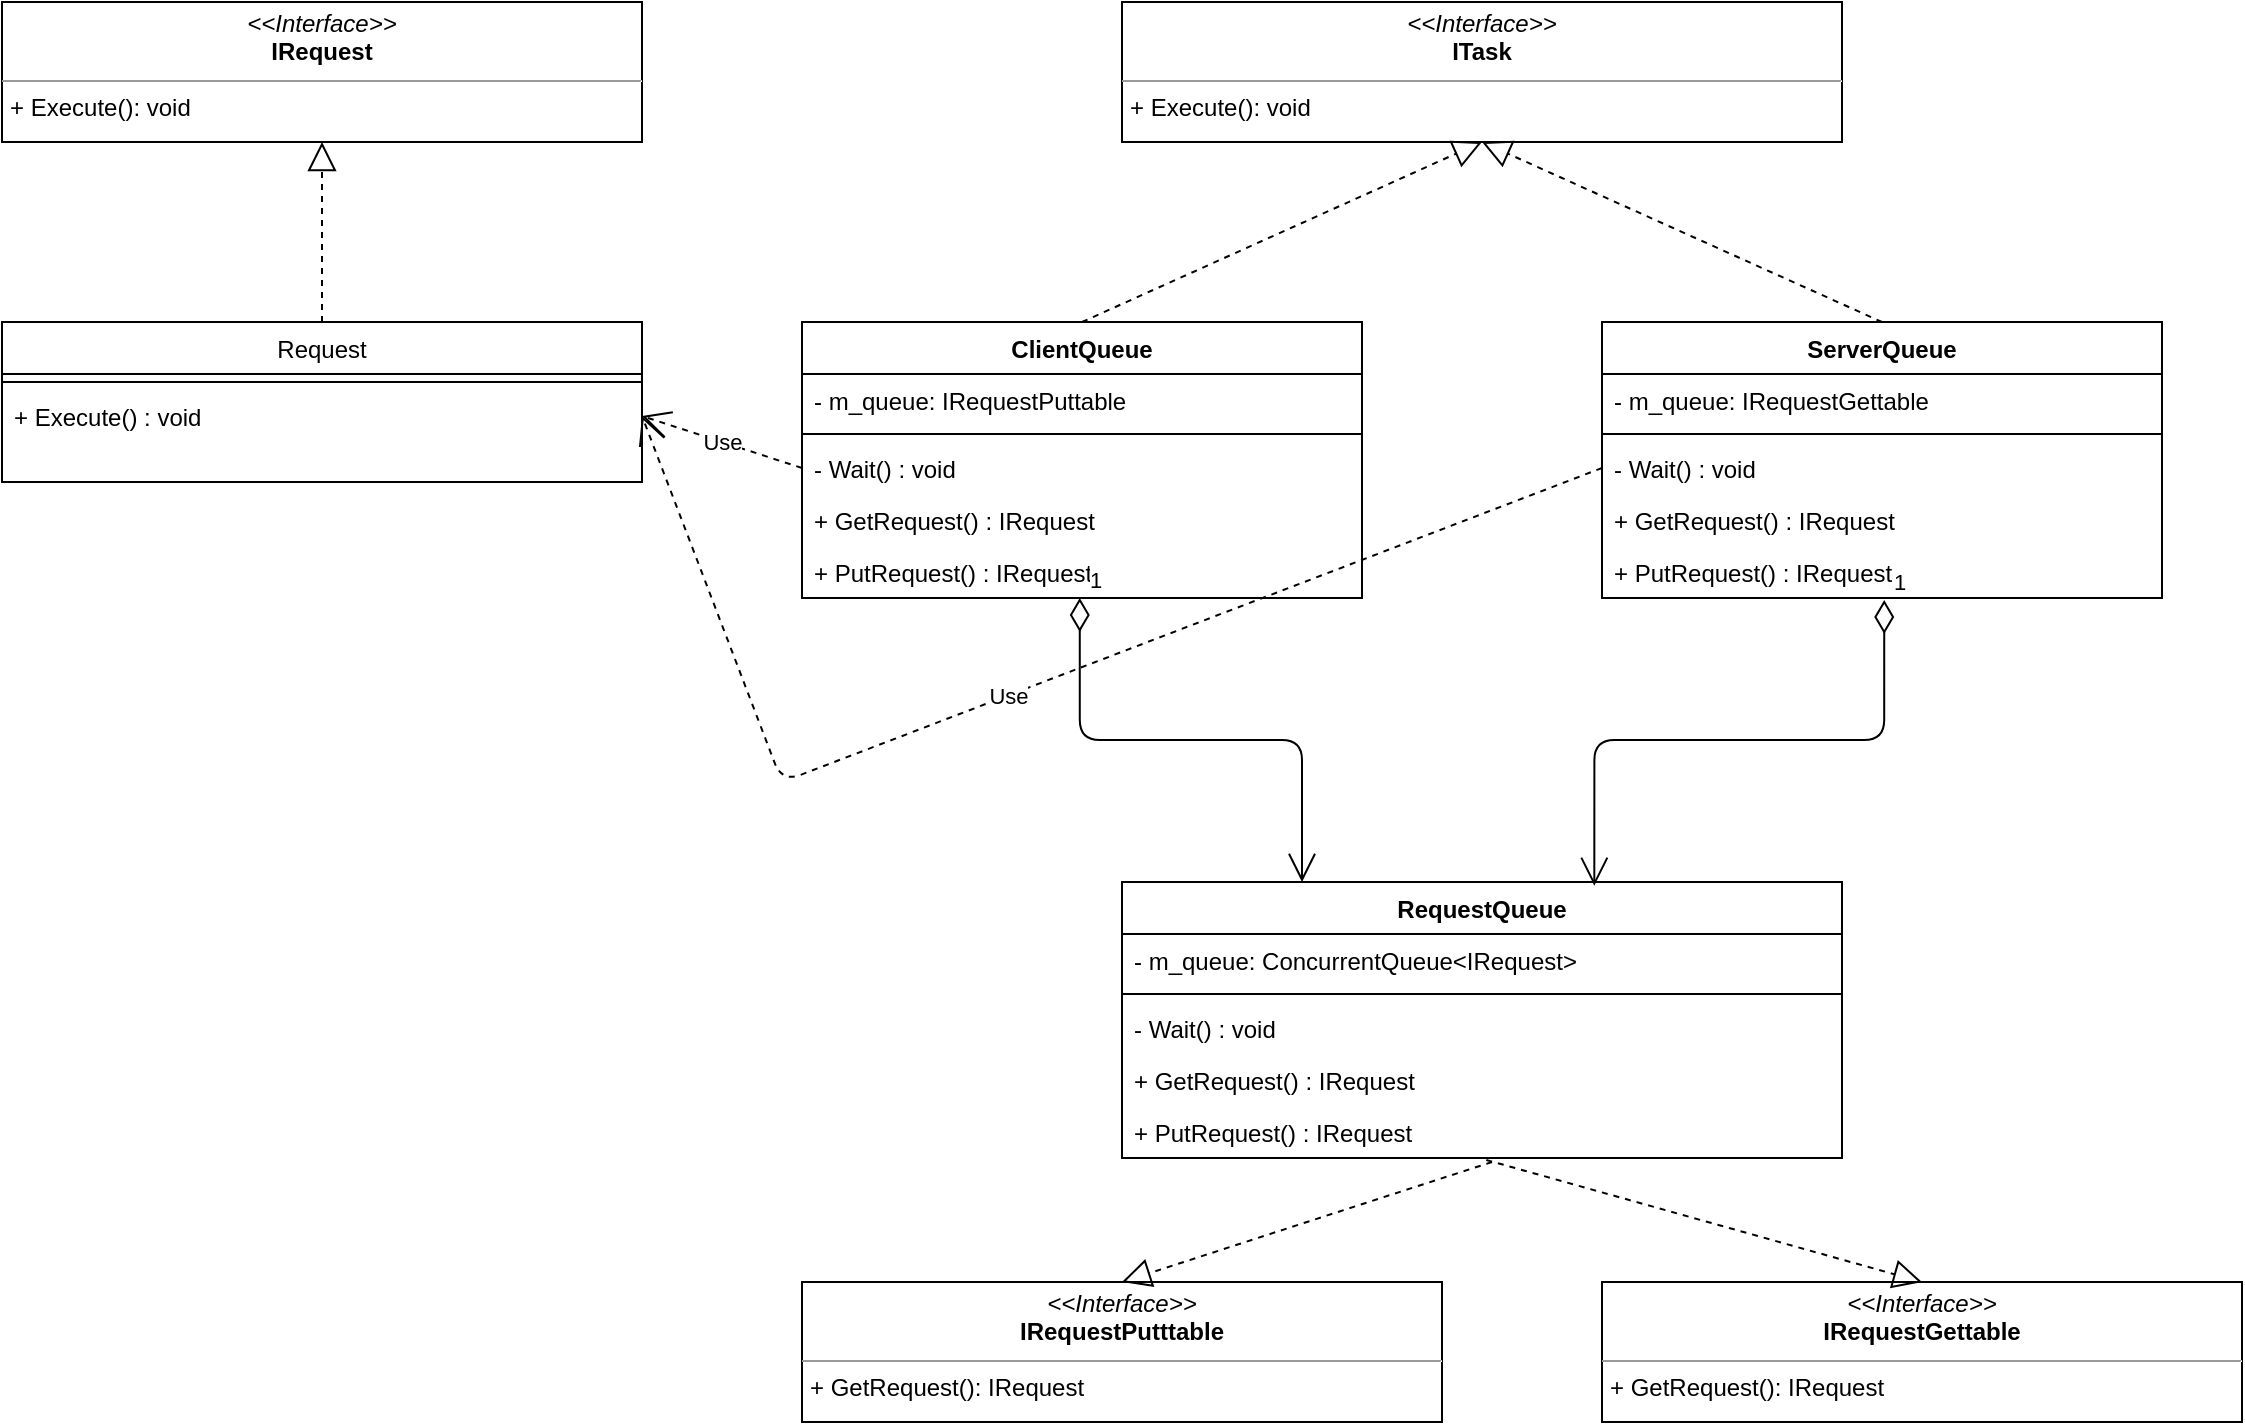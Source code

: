 <mxfile version="14.9.6" type="device" pages="2"><diagram id="F5uM_3JvCzoUTm-e6dHS" name="Page-1"><mxGraphModel dx="1244" dy="1980" grid="1" gridSize="10" guides="1" tooltips="1" connect="1" arrows="1" fold="1" page="1" pageScale="1" pageWidth="827" pageHeight="1169" math="0" shadow="0"><root><mxCell id="0"/><mxCell id="1" parent="0"/><mxCell id="C_7Wfuafy7NsutQAKt4g-20" value="&lt;p style=&quot;margin: 0px ; margin-top: 4px ; text-align: center&quot;&gt;&lt;i&gt;&amp;lt;&amp;lt;Interface&amp;gt;&amp;gt;&lt;/i&gt;&lt;br&gt;&lt;b&gt;IRequestGettable&lt;/b&gt;&lt;/p&gt;&lt;hr size=&quot;1&quot;&gt;&lt;p style=&quot;margin: 0px ; margin-left: 4px&quot;&gt;&lt;/p&gt;&lt;p style=&quot;margin: 0px ; margin-left: 4px&quot;&gt;+ GetRequest(): IRequest&lt;br&gt;&lt;/p&gt;" style="verticalAlign=top;align=left;overflow=fill;fontSize=12;fontFamily=Helvetica;html=1;" vertex="1" parent="1"><mxGeometry x="840" y="120" width="320" height="70" as="geometry"/></mxCell><mxCell id="C_7Wfuafy7NsutQAKt4g-21" value="&lt;p style=&quot;margin: 0px ; margin-top: 4px ; text-align: center&quot;&gt;&lt;i&gt;&amp;lt;&amp;lt;Interface&amp;gt;&amp;gt;&lt;/i&gt;&lt;br&gt;&lt;b&gt;IRequestPutttable&lt;/b&gt;&lt;/p&gt;&lt;hr size=&quot;1&quot;&gt;&lt;p style=&quot;margin: 0px ; margin-left: 4px&quot;&gt;&lt;/p&gt;&lt;p style=&quot;margin: 0px ; margin-left: 4px&quot;&gt;+ GetRequest(): IRequest&lt;br&gt;&lt;/p&gt;" style="verticalAlign=top;align=left;overflow=fill;fontSize=12;fontFamily=Helvetica;html=1;" vertex="1" parent="1"><mxGeometry x="440" y="120" width="320" height="70" as="geometry"/></mxCell><mxCell id="C_7Wfuafy7NsutQAKt4g-25" value="&lt;p style=&quot;margin: 0px ; margin-top: 4px ; text-align: center&quot;&gt;&lt;i&gt;&amp;lt;&amp;lt;Interface&amp;gt;&amp;gt;&lt;/i&gt;&lt;br&gt;&lt;b&gt;IRequest&lt;/b&gt;&lt;/p&gt;&lt;hr size=&quot;1&quot;&gt;&lt;p style=&quot;margin: 0px ; margin-left: 4px&quot;&gt;&lt;/p&gt;&lt;p style=&quot;margin: 0px ; margin-left: 4px&quot;&gt;+ Execute(): void&lt;br&gt;&lt;/p&gt;" style="verticalAlign=top;align=left;overflow=fill;fontSize=12;fontFamily=Helvetica;html=1;" vertex="1" parent="1"><mxGeometry x="40" y="-520" width="320" height="70" as="geometry"/></mxCell><mxCell id="C_7Wfuafy7NsutQAKt4g-26" value="Request" style="swimlane;fontStyle=0;align=center;verticalAlign=top;childLayout=stackLayout;horizontal=1;startSize=26;horizontalStack=0;resizeParent=1;resizeLast=0;collapsible=1;marginBottom=0;rounded=0;shadow=0;strokeWidth=1;" vertex="1" parent="1"><mxGeometry x="40" y="-360" width="320" height="80" as="geometry"><mxRectangle x="130" y="380" width="160" height="26" as="alternateBounds"/></mxGeometry></mxCell><mxCell id="C_7Wfuafy7NsutQAKt4g-27" value="" style="line;html=1;strokeWidth=1;align=left;verticalAlign=middle;spacingTop=-1;spacingLeft=3;spacingRight=3;rotatable=0;labelPosition=right;points=[];portConstraint=eastwest;" vertex="1" parent="C_7Wfuafy7NsutQAKt4g-26"><mxGeometry y="26" width="320" height="8" as="geometry"/></mxCell><mxCell id="C_7Wfuafy7NsutQAKt4g-29" value="+ Execute() : void" style="text;align=left;verticalAlign=top;spacingLeft=4;spacingRight=4;overflow=hidden;rotatable=0;points=[[0,0.5],[1,0.5]];portConstraint=eastwest;fontStyle=0" vertex="1" parent="C_7Wfuafy7NsutQAKt4g-26"><mxGeometry y="34" width="320" height="26" as="geometry"/></mxCell><mxCell id="C_7Wfuafy7NsutQAKt4g-32" value="RequestQueue" style="swimlane;fontStyle=1;align=center;verticalAlign=top;childLayout=stackLayout;horizontal=1;startSize=26;horizontalStack=0;resizeParent=1;resizeParentMax=0;resizeLast=0;collapsible=1;marginBottom=0;" vertex="1" parent="1"><mxGeometry x="600" y="-80" width="360" height="138" as="geometry"/></mxCell><mxCell id="C_7Wfuafy7NsutQAKt4g-33" value="- m_queue: ConcurrentQueue&lt;IRequest&gt;" style="text;strokeColor=none;fillColor=none;align=left;verticalAlign=top;spacingLeft=4;spacingRight=4;overflow=hidden;rotatable=0;points=[[0,0.5],[1,0.5]];portConstraint=eastwest;" vertex="1" parent="C_7Wfuafy7NsutQAKt4g-32"><mxGeometry y="26" width="360" height="26" as="geometry"/></mxCell><mxCell id="C_7Wfuafy7NsutQAKt4g-34" value="" style="line;strokeWidth=1;fillColor=none;align=left;verticalAlign=middle;spacingTop=-1;spacingLeft=3;spacingRight=3;rotatable=0;labelPosition=right;points=[];portConstraint=eastwest;" vertex="1" parent="C_7Wfuafy7NsutQAKt4g-32"><mxGeometry y="52" width="360" height="8" as="geometry"/></mxCell><mxCell id="C_7Wfuafy7NsutQAKt4g-37" value="- Wait() : void" style="text;strokeColor=none;fillColor=none;align=left;verticalAlign=top;spacingLeft=4;spacingRight=4;overflow=hidden;rotatable=0;points=[[0,0.5],[1,0.5]];portConstraint=eastwest;" vertex="1" parent="C_7Wfuafy7NsutQAKt4g-32"><mxGeometry y="60" width="360" height="26" as="geometry"/></mxCell><mxCell id="C_7Wfuafy7NsutQAKt4g-35" value="+ GetRequest() : IRequest" style="text;strokeColor=none;fillColor=none;align=left;verticalAlign=top;spacingLeft=4;spacingRight=4;overflow=hidden;rotatable=0;points=[[0,0.5],[1,0.5]];portConstraint=eastwest;" vertex="1" parent="C_7Wfuafy7NsutQAKt4g-32"><mxGeometry y="86" width="360" height="26" as="geometry"/></mxCell><mxCell id="C_7Wfuafy7NsutQAKt4g-36" value="+ PutRequest() : IRequest" style="text;strokeColor=none;fillColor=none;align=left;verticalAlign=top;spacingLeft=4;spacingRight=4;overflow=hidden;rotatable=0;points=[[0,0.5],[1,0.5]];portConstraint=eastwest;" vertex="1" parent="C_7Wfuafy7NsutQAKt4g-32"><mxGeometry y="112" width="360" height="26" as="geometry"/></mxCell><mxCell id="C_7Wfuafy7NsutQAKt4g-39" value="&lt;p style=&quot;margin: 0px ; margin-top: 4px ; text-align: center&quot;&gt;&lt;i&gt;&amp;lt;&amp;lt;Interface&amp;gt;&amp;gt;&lt;/i&gt;&lt;br&gt;&lt;b&gt;ITask&lt;/b&gt;&lt;/p&gt;&lt;hr size=&quot;1&quot;&gt;&lt;p style=&quot;margin: 0px ; margin-left: 4px&quot;&gt;&lt;/p&gt;&lt;p style=&quot;margin: 0px ; margin-left: 4px&quot;&gt;+ Execute(): void&lt;br&gt;&lt;/p&gt;" style="verticalAlign=top;align=left;overflow=fill;fontSize=12;fontFamily=Helvetica;html=1;" vertex="1" parent="1"><mxGeometry x="600" y="-520" width="360" height="70" as="geometry"/></mxCell><mxCell id="C_7Wfuafy7NsutQAKt4g-40" value="ClientQueue" style="swimlane;fontStyle=1;align=center;verticalAlign=top;childLayout=stackLayout;horizontal=1;startSize=26;horizontalStack=0;resizeParent=1;resizeParentMax=0;resizeLast=0;collapsible=1;marginBottom=0;" vertex="1" parent="1"><mxGeometry x="440" y="-360" width="280" height="138" as="geometry"/></mxCell><mxCell id="C_7Wfuafy7NsutQAKt4g-41" value="- m_queue: IRequestPuttable" style="text;strokeColor=none;fillColor=none;align=left;verticalAlign=top;spacingLeft=4;spacingRight=4;overflow=hidden;rotatable=0;points=[[0,0.5],[1,0.5]];portConstraint=eastwest;" vertex="1" parent="C_7Wfuafy7NsutQAKt4g-40"><mxGeometry y="26" width="280" height="26" as="geometry"/></mxCell><mxCell id="C_7Wfuafy7NsutQAKt4g-42" value="" style="line;strokeWidth=1;fillColor=none;align=left;verticalAlign=middle;spacingTop=-1;spacingLeft=3;spacingRight=3;rotatable=0;labelPosition=right;points=[];portConstraint=eastwest;" vertex="1" parent="C_7Wfuafy7NsutQAKt4g-40"><mxGeometry y="52" width="280" height="8" as="geometry"/></mxCell><mxCell id="C_7Wfuafy7NsutQAKt4g-43" value="- Wait() : void" style="text;strokeColor=none;fillColor=none;align=left;verticalAlign=top;spacingLeft=4;spacingRight=4;overflow=hidden;rotatable=0;points=[[0,0.5],[1,0.5]];portConstraint=eastwest;" vertex="1" parent="C_7Wfuafy7NsutQAKt4g-40"><mxGeometry y="60" width="280" height="26" as="geometry"/></mxCell><mxCell id="C_7Wfuafy7NsutQAKt4g-44" value="+ GetRequest() : IRequest" style="text;strokeColor=none;fillColor=none;align=left;verticalAlign=top;spacingLeft=4;spacingRight=4;overflow=hidden;rotatable=0;points=[[0,0.5],[1,0.5]];portConstraint=eastwest;" vertex="1" parent="C_7Wfuafy7NsutQAKt4g-40"><mxGeometry y="86" width="280" height="26" as="geometry"/></mxCell><mxCell id="C_7Wfuafy7NsutQAKt4g-45" value="+ PutRequest() : IRequest" style="text;strokeColor=none;fillColor=none;align=left;verticalAlign=top;spacingLeft=4;spacingRight=4;overflow=hidden;rotatable=0;points=[[0,0.5],[1,0.5]];portConstraint=eastwest;" vertex="1" parent="C_7Wfuafy7NsutQAKt4g-40"><mxGeometry y="112" width="280" height="26" as="geometry"/></mxCell><mxCell id="C_7Wfuafy7NsutQAKt4g-46" value="ServerQueue" style="swimlane;fontStyle=1;align=center;verticalAlign=top;childLayout=stackLayout;horizontal=1;startSize=26;horizontalStack=0;resizeParent=1;resizeParentMax=0;resizeLast=0;collapsible=1;marginBottom=0;" vertex="1" parent="1"><mxGeometry x="840" y="-360" width="280" height="138" as="geometry"/></mxCell><mxCell id="C_7Wfuafy7NsutQAKt4g-47" value="- m_queue: IRequestGettable" style="text;strokeColor=none;fillColor=none;align=left;verticalAlign=top;spacingLeft=4;spacingRight=4;overflow=hidden;rotatable=0;points=[[0,0.5],[1,0.5]];portConstraint=eastwest;" vertex="1" parent="C_7Wfuafy7NsutQAKt4g-46"><mxGeometry y="26" width="280" height="26" as="geometry"/></mxCell><mxCell id="C_7Wfuafy7NsutQAKt4g-48" value="" style="line;strokeWidth=1;fillColor=none;align=left;verticalAlign=middle;spacingTop=-1;spacingLeft=3;spacingRight=3;rotatable=0;labelPosition=right;points=[];portConstraint=eastwest;" vertex="1" parent="C_7Wfuafy7NsutQAKt4g-46"><mxGeometry y="52" width="280" height="8" as="geometry"/></mxCell><mxCell id="C_7Wfuafy7NsutQAKt4g-49" value="- Wait() : void" style="text;strokeColor=none;fillColor=none;align=left;verticalAlign=top;spacingLeft=4;spacingRight=4;overflow=hidden;rotatable=0;points=[[0,0.5],[1,0.5]];portConstraint=eastwest;" vertex="1" parent="C_7Wfuafy7NsutQAKt4g-46"><mxGeometry y="60" width="280" height="26" as="geometry"/></mxCell><mxCell id="C_7Wfuafy7NsutQAKt4g-50" value="+ GetRequest() : IRequest" style="text;strokeColor=none;fillColor=none;align=left;verticalAlign=top;spacingLeft=4;spacingRight=4;overflow=hidden;rotatable=0;points=[[0,0.5],[1,0.5]];portConstraint=eastwest;" vertex="1" parent="C_7Wfuafy7NsutQAKt4g-46"><mxGeometry y="86" width="280" height="26" as="geometry"/></mxCell><mxCell id="C_7Wfuafy7NsutQAKt4g-51" value="+ PutRequest() : IRequest" style="text;strokeColor=none;fillColor=none;align=left;verticalAlign=top;spacingLeft=4;spacingRight=4;overflow=hidden;rotatable=0;points=[[0,0.5],[1,0.5]];portConstraint=eastwest;" vertex="1" parent="C_7Wfuafy7NsutQAKt4g-46"><mxGeometry y="112" width="280" height="26" as="geometry"/></mxCell><mxCell id="C_7Wfuafy7NsutQAKt4g-54" value="" style="endArrow=block;dashed=1;endFill=0;endSize=12;html=1;exitX=0.5;exitY=0;exitDx=0;exitDy=0;entryX=0.5;entryY=1;entryDx=0;entryDy=0;" edge="1" parent="1" source="C_7Wfuafy7NsutQAKt4g-40" target="C_7Wfuafy7NsutQAKt4g-39"><mxGeometry width="160" relative="1" as="geometry"><mxPoint x="580" y="-410" as="sourcePoint"/><mxPoint x="740" y="-410" as="targetPoint"/></mxGeometry></mxCell><mxCell id="C_7Wfuafy7NsutQAKt4g-55" value="" style="endArrow=block;dashed=1;endFill=0;endSize=12;html=1;exitX=0.5;exitY=0;exitDx=0;exitDy=0;entryX=0.5;entryY=1;entryDx=0;entryDy=0;" edge="1" parent="1" source="C_7Wfuafy7NsutQAKt4g-46" target="C_7Wfuafy7NsutQAKt4g-39"><mxGeometry width="160" relative="1" as="geometry"><mxPoint x="940" y="-380" as="sourcePoint"/><mxPoint x="1128.84" y="-470" as="targetPoint"/></mxGeometry></mxCell><mxCell id="C_7Wfuafy7NsutQAKt4g-56" value="" style="endArrow=block;dashed=1;endFill=0;endSize=12;html=1;exitX=0.506;exitY=1.038;exitDx=0;exitDy=0;entryX=0.5;entryY=0;entryDx=0;entryDy=0;exitPerimeter=0;" edge="1" parent="1" source="C_7Wfuafy7NsutQAKt4g-36" target="C_7Wfuafy7NsutQAKt4g-20"><mxGeometry width="160" relative="1" as="geometry"><mxPoint x="370" y="10" as="sourcePoint"/><mxPoint x="570" y="-80" as="targetPoint"/></mxGeometry></mxCell><mxCell id="C_7Wfuafy7NsutQAKt4g-57" value="" style="endArrow=block;dashed=1;endFill=0;endSize=12;html=1;exitX=0.514;exitY=1.077;exitDx=0;exitDy=0;entryX=0.5;entryY=0;entryDx=0;entryDy=0;exitPerimeter=0;" edge="1" parent="1" source="C_7Wfuafy7NsutQAKt4g-36" target="C_7Wfuafy7NsutQAKt4g-21"><mxGeometry width="160" relative="1" as="geometry"><mxPoint x="1120" y="39.998" as="sourcePoint"/><mxPoint x="937.84" y="101.01" as="targetPoint"/></mxGeometry></mxCell><mxCell id="C_7Wfuafy7NsutQAKt4g-58" value="" style="endArrow=block;dashed=1;endFill=0;endSize=12;html=1;exitX=0.5;exitY=0;exitDx=0;exitDy=0;entryX=0.5;entryY=1;entryDx=0;entryDy=0;" edge="1" parent="1" source="C_7Wfuafy7NsutQAKt4g-26" target="C_7Wfuafy7NsutQAKt4g-25"><mxGeometry width="160" relative="1" as="geometry"><mxPoint x="532.16" y="-450.002" as="sourcePoint"/><mxPoint x="350" y="-388.99" as="targetPoint"/></mxGeometry></mxCell><mxCell id="C_7Wfuafy7NsutQAKt4g-59" value="1" style="endArrow=open;html=1;endSize=12;startArrow=diamondThin;startSize=14;startFill=0;edgeStyle=orthogonalEdgeStyle;align=left;verticalAlign=bottom;exitX=0.496;exitY=1;exitDx=0;exitDy=0;exitPerimeter=0;entryX=0.25;entryY=0;entryDx=0;entryDy=0;" edge="1" parent="1" source="C_7Wfuafy7NsutQAKt4g-45" target="C_7Wfuafy7NsutQAKt4g-32"><mxGeometry x="-1" y="3" relative="1" as="geometry"><mxPoint x="600" y="-150" as="sourcePoint"/><mxPoint x="760" y="-150" as="targetPoint"/></mxGeometry></mxCell><mxCell id="C_7Wfuafy7NsutQAKt4g-60" value="1" style="endArrow=open;html=1;endSize=12;startArrow=diamondThin;startSize=14;startFill=0;edgeStyle=orthogonalEdgeStyle;align=left;verticalAlign=bottom;exitX=0.504;exitY=1.038;exitDx=0;exitDy=0;exitPerimeter=0;entryX=0.656;entryY=0.014;entryDx=0;entryDy=0;entryPerimeter=0;" edge="1" parent="1" source="C_7Wfuafy7NsutQAKt4g-51" target="C_7Wfuafy7NsutQAKt4g-32"><mxGeometry x="-1" y="3" relative="1" as="geometry"><mxPoint x="924.44" y="-180" as="sourcePoint"/><mxPoint x="1035.56" y="-38" as="targetPoint"/></mxGeometry></mxCell><mxCell id="C_7Wfuafy7NsutQAKt4g-61" value="Use" style="endArrow=open;endSize=12;dashed=1;html=1;exitX=0;exitY=0.5;exitDx=0;exitDy=0;entryX=1;entryY=0.5;entryDx=0;entryDy=0;" edge="1" parent="1" source="C_7Wfuafy7NsutQAKt4g-43" target="C_7Wfuafy7NsutQAKt4g-29"><mxGeometry width="160" relative="1" as="geometry"><mxPoint x="300" y="-200" as="sourcePoint"/><mxPoint x="460" y="-200" as="targetPoint"/></mxGeometry></mxCell><mxCell id="C_7Wfuafy7NsutQAKt4g-62" value="Use" style="endArrow=open;endSize=12;dashed=1;html=1;exitX=0;exitY=0.5;exitDx=0;exitDy=0;entryX=1;entryY=0.5;entryDx=0;entryDy=0;" edge="1" parent="1" source="C_7Wfuafy7NsutQAKt4g-49" target="C_7Wfuafy7NsutQAKt4g-29"><mxGeometry width="160" relative="1" as="geometry"><mxPoint x="610" y="-404" as="sourcePoint"/><mxPoint x="530" y="-430" as="targetPoint"/><Array as="points"><mxPoint x="430" y="-130"/></Array></mxGeometry></mxCell></root></mxGraphModel></diagram><diagram name="sequense" id="9m2beIJqrx7Ixf4wTdzn"><mxGraphModel dx="1182" dy="713" grid="1" gridSize="10" guides="1" tooltips="1" connect="1" arrows="1" fold="1" page="1" pageScale="1" pageWidth="827" pageHeight="1169" math="0" shadow="0"><root><mxCell id="ftqLqjLhGaI8FieAScLs-0"/><mxCell id="ftqLqjLhGaI8FieAScLs-1" parent="ftqLqjLhGaI8FieAScLs-0"/><mxCell id="ukihgNjRiRr8YGX-afhR-0" value="Loop[無限]" style="shape=umlFrame;whiteSpace=wrap;html=1;width=100;height=30;" parent="ftqLqjLhGaI8FieAScLs-1" vertex="1"><mxGeometry x="400" y="130" width="520" height="250" as="geometry"/></mxCell><mxCell id="ftqLqjLhGaI8FieAScLs-5" value="" style="html=1;points=[];perimeter=orthogonalPerimeter;" parent="ftqLqjLhGaI8FieAScLs-1" vertex="1"><mxGeometry x="155" y="130" width="10" height="510" as="geometry"/></mxCell><mxCell id="ukihgNjRiRr8YGX-afhR-2" value=":&amp;nbsp;PrintPersonThread" style="shape=umlLifeline;perimeter=lifelinePerimeter;whiteSpace=wrap;html=1;container=1;collapsible=0;recursiveResize=0;outlineConnect=0;" parent="ftqLqjLhGaI8FieAScLs-1" vertex="1"><mxGeometry x="400" y="40" width="240" height="100" as="geometry"/></mxCell><mxCell id="ukihgNjRiRr8YGX-afhR-3" value="" style="html=1;points=[];perimeter=orthogonalPerimeter;" parent="ftqLqjLhGaI8FieAScLs-1" vertex="1"><mxGeometry x="515" y="140" width="10" height="220" as="geometry"/></mxCell><mxCell id="ukihgNjRiRr8YGX-afhR-4" value="&lt;span&gt;: ImmutableTask&lt;/span&gt;" style="shape=umlLifeline;perimeter=lifelinePerimeter;whiteSpace=wrap;html=1;container=1;collapsible=0;recursiveResize=0;outlineConnect=0;" parent="ftqLqjLhGaI8FieAScLs-1" vertex="1"><mxGeometry x="40" y="40" width="240" height="100" as="geometry"/></mxCell><mxCell id="ukihgNjRiRr8YGX-afhR-7" value="" style="html=1;points=[];perimeter=orthogonalPerimeter;" parent="ftqLqjLhGaI8FieAScLs-1" vertex="1"><mxGeometry x="835" y="140" width="10" height="220" as="geometry"/></mxCell><mxCell id="ukihgNjRiRr8YGX-afhR-8" value=":&amp;nbsp;Person" style="shape=umlLifeline;perimeter=lifelinePerimeter;whiteSpace=wrap;html=1;container=1;collapsible=0;recursiveResize=0;outlineConnect=0;" parent="ftqLqjLhGaI8FieAScLs-1" vertex="1"><mxGeometry x="720" y="40" width="240" height="100" as="geometry"/></mxCell><mxCell id="etIEYUnau5DSWiF3v1-b-1" value="" style="endArrow=block;dashed=1;endFill=0;endSize=12;html=1;exitX=1.5;exitY=0.137;exitDx=0;exitDy=0;exitPerimeter=0;" parent="ftqLqjLhGaI8FieAScLs-1" source="ftqLqjLhGaI8FieAScLs-5" target="ukihgNjRiRr8YGX-afhR-3" edge="1"><mxGeometry width="160" relative="1" as="geometry"><mxPoint x="190" y="200" as="sourcePoint"/><mxPoint x="440" y="197" as="targetPoint"/></mxGeometry></mxCell><mxCell id="etIEYUnau5DSWiF3v1-b-2" value="Run()" style="text;html=1;strokeColor=none;fillColor=none;align=center;verticalAlign=middle;whiteSpace=wrap;rounded=0;" parent="ftqLqjLhGaI8FieAScLs-1" vertex="1"><mxGeometry x="280" y="160" width="120" height="40" as="geometry"/></mxCell><mxCell id="etIEYUnau5DSWiF3v1-b-4" value="ToString()" style="text;html=1;strokeColor=none;fillColor=none;align=center;verticalAlign=middle;whiteSpace=wrap;rounded=0;" parent="ftqLqjLhGaI8FieAScLs-1" vertex="1"><mxGeometry x="600" y="240" width="120" height="40" as="geometry"/></mxCell><mxCell id="6lMUpsaElZxg4U4iViHY-0" value="" style="endArrow=block;dashed=1;endFill=0;endSize=12;html=1;exitX=0.5;exitY=0.632;exitDx=0;exitDy=0;exitPerimeter=0;" edge="1" parent="ftqLqjLhGaI8FieAScLs-1" source="ukihgNjRiRr8YGX-afhR-3"><mxGeometry width="160" relative="1" as="geometry"><mxPoint x="550" y="279" as="sourcePoint"/><mxPoint x="840" y="279" as="targetPoint"/></mxGeometry></mxCell></root></mxGraphModel></diagram></mxfile>